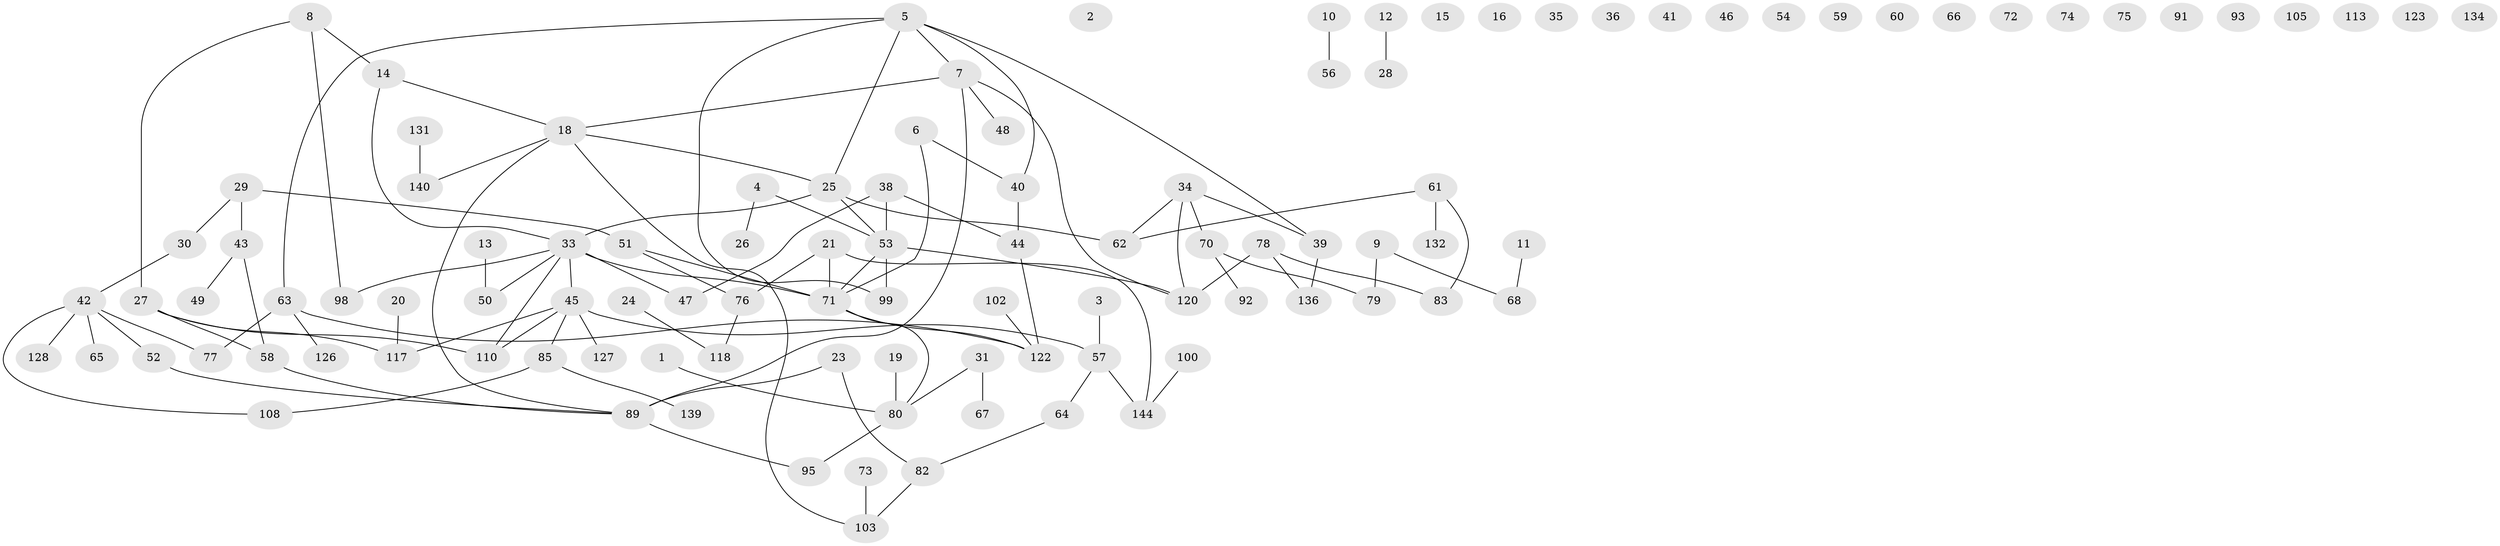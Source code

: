 // Generated by graph-tools (version 1.1) at 2025/23/03/03/25 07:23:28]
// undirected, 106 vertices, 112 edges
graph export_dot {
graph [start="1"]
  node [color=gray90,style=filled];
  1;
  2;
  3;
  4;
  5 [super="+32"];
  6 [super="+97"];
  7 [super="+17"];
  8 [super="+135"];
  9;
  10;
  11 [super="+94"];
  12;
  13 [super="+22"];
  14 [super="+112"];
  15;
  16;
  18 [super="+116"];
  19;
  20;
  21 [super="+101"];
  23;
  24;
  25 [super="+37"];
  26;
  27;
  28 [super="+86"];
  29 [super="+107"];
  30;
  31;
  33 [super="+130"];
  34 [super="+81"];
  35;
  36;
  38 [super="+55"];
  39 [super="+84"];
  40;
  41;
  42 [super="+106"];
  43 [super="+129"];
  44 [super="+90"];
  45 [super="+145"];
  46;
  47;
  48;
  49;
  50 [super="+125"];
  51;
  52;
  53 [super="+138"];
  54;
  56;
  57 [super="+119"];
  58 [super="+69"];
  59;
  60;
  61 [super="+143"];
  62 [super="+87"];
  63 [super="+146"];
  64;
  65;
  66;
  67;
  68;
  70 [super="+109"];
  71 [super="+115"];
  72;
  73;
  74;
  75;
  76 [super="+88"];
  77 [super="+142"];
  78 [super="+121"];
  79;
  80 [super="+114"];
  82 [super="+133"];
  83;
  85 [super="+104"];
  89 [super="+96"];
  91;
  92 [super="+147"];
  93;
  95 [super="+124"];
  98;
  99;
  100;
  102;
  103;
  105;
  108;
  110 [super="+111"];
  113;
  117 [super="+149"];
  118;
  120 [super="+137"];
  122 [super="+148"];
  123;
  126;
  127;
  128;
  131;
  132;
  134;
  136 [super="+141"];
  139;
  140;
  144;
  1 -- 80;
  3 -- 57;
  4 -- 26;
  4 -- 53;
  5 -- 63;
  5 -- 99;
  5 -- 7;
  5 -- 40;
  5 -- 39;
  5 -- 25;
  6 -- 71;
  6 -- 40;
  7 -- 48;
  7 -- 89;
  7 -- 120;
  7 -- 18;
  8 -- 14;
  8 -- 27;
  8 -- 98;
  9 -- 68;
  9 -- 79;
  10 -- 56;
  11 -- 68;
  12 -- 28;
  13 -- 50;
  14 -- 33;
  14 -- 18;
  18 -- 103;
  18 -- 89;
  18 -- 140;
  18 -- 25;
  19 -- 80;
  20 -- 117;
  21 -- 71;
  21 -- 144;
  21 -- 76;
  23 -- 82;
  23 -- 89;
  24 -- 118;
  25 -- 33;
  25 -- 53 [weight=2];
  25 -- 62;
  27 -- 58;
  27 -- 110;
  27 -- 117;
  29 -- 43;
  29 -- 51;
  29 -- 30;
  30 -- 42;
  31 -- 67;
  31 -- 80;
  33 -- 47;
  33 -- 71 [weight=2];
  33 -- 98;
  33 -- 110;
  33 -- 50;
  33 -- 45;
  34 -- 70;
  34 -- 62;
  34 -- 120;
  34 -- 39;
  38 -- 53;
  38 -- 47;
  38 -- 44;
  39 -- 136;
  40 -- 44;
  42 -- 52;
  42 -- 128;
  42 -- 65;
  42 -- 108;
  42 -- 77;
  43 -- 49;
  43 -- 58;
  44 -- 122;
  45 -- 85;
  45 -- 127;
  45 -- 57;
  45 -- 117;
  45 -- 110;
  51 -- 71;
  51 -- 76;
  52 -- 89;
  53 -- 99;
  53 -- 120;
  53 -- 71;
  57 -- 144;
  57 -- 64;
  58 -- 89;
  61 -- 132;
  61 -- 62;
  61 -- 83;
  63 -- 77;
  63 -- 122;
  63 -- 126;
  64 -- 82;
  70 -- 79;
  70 -- 92;
  71 -- 122;
  71 -- 80;
  73 -- 103;
  76 -- 118;
  78 -- 83;
  78 -- 120;
  78 -- 136;
  80 -- 95;
  82 -- 103;
  85 -- 139;
  85 -- 108;
  89 -- 95 [weight=2];
  100 -- 144;
  102 -- 122;
  131 -- 140;
}
